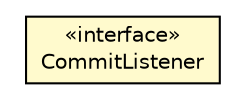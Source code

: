 #!/usr/local/bin/dot
#
# Class diagram 
# Generated by UMLGraph version 5.1 (http://www.umlgraph.org/)
#

digraph G {
	edge [fontname="Helvetica",fontsize=10,labelfontname="Helvetica",labelfontsize=10];
	node [fontname="Helvetica",fontsize=10,shape=plaintext];
	nodesep=0.25;
	ranksep=0.5;
	// pt.ist.fenixframework.CommitListener
	c18563 [label=<<table title="pt.ist.fenixframework.CommitListener" border="0" cellborder="1" cellspacing="0" cellpadding="2" port="p" bgcolor="lemonChiffon" href="./CommitListener.html">
		<tr><td><table border="0" cellspacing="0" cellpadding="1">
<tr><td align="center" balign="center"> &#171;interface&#187; </td></tr>
<tr><td align="center" balign="center"> CommitListener </td></tr>
		</table></td></tr>
		</table>>, fontname="Helvetica", fontcolor="black", fontsize=10.0];
}

